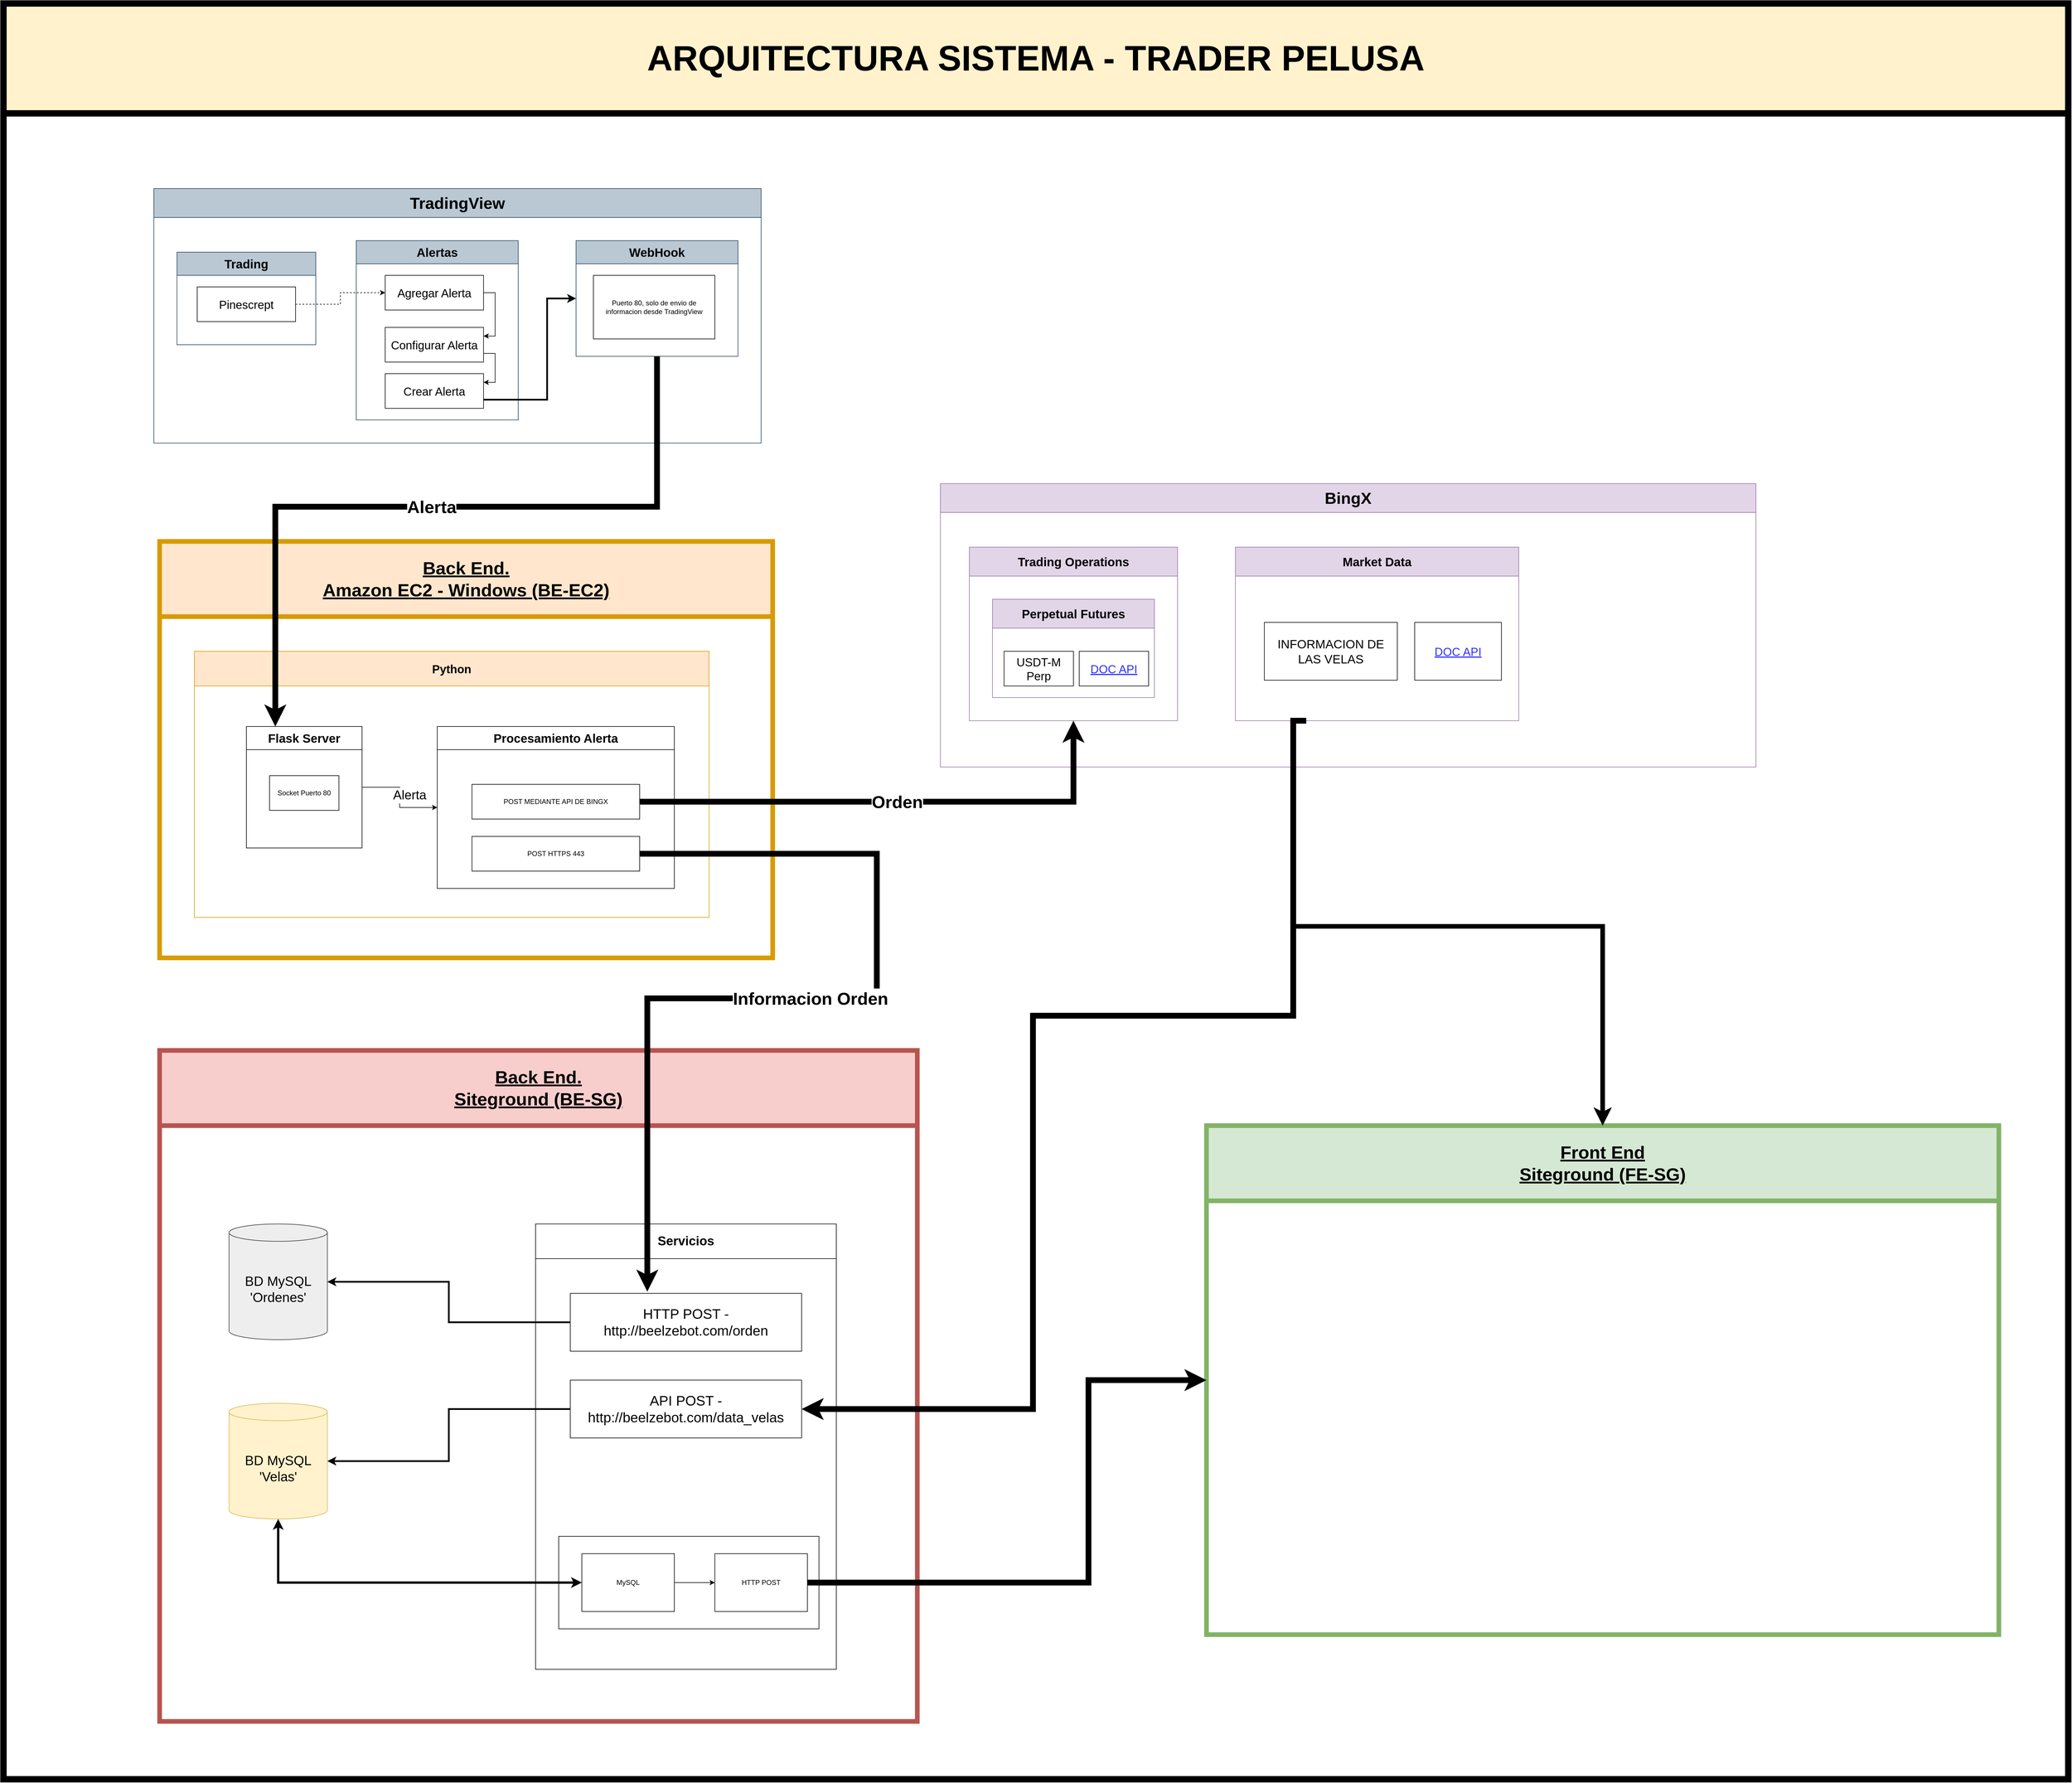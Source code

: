 <mxfile version="24.7.17" pages="3">
  <diagram name="Arquitectura Sistema Pelusa" id="QiZpSmox48JfUKZHiqBs">
    <mxGraphModel dx="4395" dy="5350" grid="1" gridSize="10" guides="1" tooltips="1" connect="1" arrows="1" fold="1" page="1" pageScale="1" pageWidth="850" pageHeight="1100" math="0" shadow="0">
      <root>
        <mxCell id="aIsUO63s0qGLavfYm9hK-0" />
        <mxCell id="aIsUO63s0qGLavfYm9hK-1" parent="aIsUO63s0qGLavfYm9hK-0" />
        <mxCell id="aIsUO63s0qGLavfYm9hK-65" value="&lt;font style=&quot;font-size: 61px;&quot;&gt;ARQUITECTURA SISTEMA - TRADER PELUSA&lt;/font&gt;" style="swimlane;whiteSpace=wrap;html=1;strokeWidth=11;startSize=190;fillColor=#fff2cc;strokeColor=default;" parent="aIsUO63s0qGLavfYm9hK-1" vertex="1">
          <mxGeometry x="-60" y="-2720" width="3570" height="3070" as="geometry" />
        </mxCell>
        <mxCell id="aIsUO63s0qGLavfYm9hK-15" value="&lt;font style=&quot;font-size: 28px;&quot;&gt;TradingView&lt;/font&gt;" style="swimlane;whiteSpace=wrap;html=1;startSize=50;fillColor=#bac8d3;strokeColor=#23445d;" parent="aIsUO63s0qGLavfYm9hK-65" vertex="1">
          <mxGeometry x="260" y="320" width="1050" height="440" as="geometry" />
        </mxCell>
        <mxCell id="aIsUO63s0qGLavfYm9hK-18" value="Trading" style="swimlane;whiteSpace=wrap;html=1;fontSize=21;startSize=40;fillColor=#bac8d3;strokeColor=#23445d;" parent="aIsUO63s0qGLavfYm9hK-15" vertex="1">
          <mxGeometry x="40" y="110" width="240" height="160" as="geometry" />
        </mxCell>
        <mxCell id="aIsUO63s0qGLavfYm9hK-20" value="Pinescrept" style="rounded=0;whiteSpace=wrap;html=1;fontSize=20;" parent="aIsUO63s0qGLavfYm9hK-18" vertex="1">
          <mxGeometry x="34.97" y="60" width="170.06" height="60" as="geometry" />
        </mxCell>
        <mxCell id="aIsUO63s0qGLavfYm9hK-16" value="WebHook" style="swimlane;whiteSpace=wrap;html=1;fontSize=21;startSize=40;fillColor=#bac8d3;strokeColor=#23445d;" parent="aIsUO63s0qGLavfYm9hK-15" vertex="1">
          <mxGeometry x="730" y="90" width="280" height="200" as="geometry" />
        </mxCell>
        <mxCell id="aIsUO63s0qGLavfYm9hK-17" value="Puerto 80, solo de envio de informacion desde TradingView" style="rounded=0;whiteSpace=wrap;html=1;" parent="aIsUO63s0qGLavfYm9hK-16" vertex="1">
          <mxGeometry x="30" y="60" width="210" height="110" as="geometry" />
        </mxCell>
        <mxCell id="YTfYLhVvecyiPPeJRuu2-0" value="Alertas" style="swimlane;whiteSpace=wrap;html=1;fontSize=21;startSize=40;fillColor=#bac8d3;strokeColor=#23445d;" parent="aIsUO63s0qGLavfYm9hK-15" vertex="1">
          <mxGeometry x="350" y="90" width="280" height="310" as="geometry" />
        </mxCell>
        <mxCell id="YTfYLhVvecyiPPeJRuu2-8" style="edgeStyle=orthogonalEdgeStyle;rounded=0;orthogonalLoop=1;jettySize=auto;html=1;exitX=1;exitY=0.75;exitDx=0;exitDy=0;entryX=1;entryY=0.25;entryDx=0;entryDy=0;" parent="YTfYLhVvecyiPPeJRuu2-0" source="YTfYLhVvecyiPPeJRuu2-3" target="YTfYLhVvecyiPPeJRuu2-5" edge="1">
          <mxGeometry relative="1" as="geometry" />
        </mxCell>
        <mxCell id="YTfYLhVvecyiPPeJRuu2-3" value="Configurar Alerta" style="rounded=0;whiteSpace=wrap;html=1;fontSize=20;" parent="YTfYLhVvecyiPPeJRuu2-0" vertex="1">
          <mxGeometry x="50" y="150" width="170.06" height="60" as="geometry" />
        </mxCell>
        <mxCell id="YTfYLhVvecyiPPeJRuu2-7" style="edgeStyle=orthogonalEdgeStyle;rounded=0;orthogonalLoop=1;jettySize=auto;html=1;exitX=1;exitY=0.5;exitDx=0;exitDy=0;entryX=1;entryY=0.25;entryDx=0;entryDy=0;" parent="YTfYLhVvecyiPPeJRuu2-0" source="YTfYLhVvecyiPPeJRuu2-4" target="YTfYLhVvecyiPPeJRuu2-3" edge="1">
          <mxGeometry relative="1" as="geometry" />
        </mxCell>
        <mxCell id="YTfYLhVvecyiPPeJRuu2-4" value="Agregar Alerta" style="rounded=0;whiteSpace=wrap;html=1;fontSize=20;" parent="YTfYLhVvecyiPPeJRuu2-0" vertex="1">
          <mxGeometry x="50" y="60" width="170.06" height="60" as="geometry" />
        </mxCell>
        <mxCell id="YTfYLhVvecyiPPeJRuu2-5" value="Crear Alerta" style="rounded=0;whiteSpace=wrap;html=1;fontSize=20;" parent="YTfYLhVvecyiPPeJRuu2-0" vertex="1">
          <mxGeometry x="50" y="230" width="170.06" height="60" as="geometry" />
        </mxCell>
        <mxCell id="YTfYLhVvecyiPPeJRuu2-6" style="edgeStyle=orthogonalEdgeStyle;rounded=0;orthogonalLoop=1;jettySize=auto;html=1;exitX=1;exitY=0.5;exitDx=0;exitDy=0;entryX=0;entryY=0.5;entryDx=0;entryDy=0;dashed=1;" parent="aIsUO63s0qGLavfYm9hK-15" source="aIsUO63s0qGLavfYm9hK-20" target="YTfYLhVvecyiPPeJRuu2-4" edge="1">
          <mxGeometry relative="1" as="geometry" />
        </mxCell>
        <mxCell id="YTfYLhVvecyiPPeJRuu2-9" style="edgeStyle=orthogonalEdgeStyle;rounded=0;orthogonalLoop=1;jettySize=auto;html=1;exitX=1;exitY=0.75;exitDx=0;exitDy=0;entryX=0;entryY=0.5;entryDx=0;entryDy=0;strokeWidth=3;" parent="aIsUO63s0qGLavfYm9hK-15" source="YTfYLhVvecyiPPeJRuu2-5" target="aIsUO63s0qGLavfYm9hK-16" edge="1">
          <mxGeometry relative="1" as="geometry">
            <Array as="points">
              <mxPoint x="680" y="365" />
              <mxPoint x="680" y="190" />
            </Array>
          </mxGeometry>
        </mxCell>
        <mxCell id="aIsUO63s0qGLavfYm9hK-4" value="&lt;font style=&quot;font-size: 28px;&quot;&gt;BingX&lt;/font&gt;" style="swimlane;whiteSpace=wrap;html=1;startSize=50;fillColor=#e1d5e7;strokeColor=#9673a6;" parent="aIsUO63s0qGLavfYm9hK-65" vertex="1">
          <mxGeometry x="1620" y="830" width="1410" height="490" as="geometry" />
        </mxCell>
        <mxCell id="aIsUO63s0qGLavfYm9hK-5" value="&lt;font style=&quot;font-size: 21px;&quot;&gt;Market Data&lt;/font&gt;" style="swimlane;whiteSpace=wrap;html=1;fontSize=20;fillColor=#e1d5e7;strokeColor=#9673a6;startSize=50;" parent="aIsUO63s0qGLavfYm9hK-4" vertex="1">
          <mxGeometry x="510" y="110" width="490" height="300" as="geometry" />
        </mxCell>
        <mxCell id="juW5SHX6EJvpepixXXVf-4" value="INFORMACION DE LAS VELAS" style="rounded=0;whiteSpace=wrap;html=1;fontSize=21;" parent="aIsUO63s0qGLavfYm9hK-5" vertex="1">
          <mxGeometry x="50" y="130" width="230" height="100" as="geometry" />
        </mxCell>
        <UserObject label="DOC API" link="https://bingx-api.github.io/docs/#/en-us/swapV2/trade-api.html#Trade%20order%20test" id="juW5SHX6EJvpepixXXVf-9">
          <mxCell style="rounded=0;whiteSpace=wrap;html=1;fontColor=#3333FF;fontStyle=4;fontSize=20;" parent="aIsUO63s0qGLavfYm9hK-5" vertex="1">
            <mxGeometry x="310" y="130" width="150" height="100" as="geometry" />
          </mxCell>
        </UserObject>
        <mxCell id="aIsUO63s0qGLavfYm9hK-8" value="&lt;font style=&quot;font-size: 21px;&quot;&gt;Trading Operations&lt;/font&gt;" style="swimlane;whiteSpace=wrap;html=1;fontSize=20;fillColor=#e1d5e7;strokeColor=#9673a6;startSize=50;" parent="aIsUO63s0qGLavfYm9hK-4" vertex="1">
          <mxGeometry x="50" y="110" width="360" height="300" as="geometry" />
        </mxCell>
        <mxCell id="aIsUO63s0qGLavfYm9hK-9" value="Perpetual Futures" style="swimlane;whiteSpace=wrap;html=1;fontSize=21;startSize=50;fillColor=#e1d5e7;strokeColor=#9673a6;" parent="aIsUO63s0qGLavfYm9hK-8" vertex="1">
          <mxGeometry x="40" y="90" width="280" height="170" as="geometry" />
        </mxCell>
        <mxCell id="aIsUO63s0qGLavfYm9hK-10" value="USDT-M Perp" style="rounded=0;whiteSpace=wrap;html=1;fontSize=20;" parent="aIsUO63s0qGLavfYm9hK-9" vertex="1">
          <mxGeometry x="20" y="90" width="120" height="60" as="geometry" />
        </mxCell>
        <UserObject label="DOC API" link="https://bingx-api.github.io/docs/#/en-us/swapV2/trade-api.html#Trade%20order%20test" id="aIsUO63s0qGLavfYm9hK-11">
          <mxCell style="rounded=0;whiteSpace=wrap;html=1;fontColor=#3333FF;fontStyle=4;fontSize=20;" parent="aIsUO63s0qGLavfYm9hK-9" vertex="1">
            <mxGeometry x="150" y="90" width="120" height="60" as="geometry" />
          </mxCell>
        </UserObject>
        <mxCell id="YTfYLhVvecyiPPeJRuu2-12" value="&lt;br&gt;&lt;div style=&quot;forced-color-adjust: none; color: rgb(0, 0, 0); font-family: Helvetica; font-style: normal; font-variant-ligatures: normal; font-variant-caps: normal; font-weight: 700; letter-spacing: normal; orphans: 2; text-align: center; text-indent: 0px; text-transform: none; widows: 2; word-spacing: 0px; -webkit-text-stroke-width: 0px; white-space: normal; text-decoration-thickness: initial; text-decoration-style: initial; text-decoration-color: initial; font-size: 31px;&quot;&gt;&lt;font style=&quot;forced-color-adjust: none; font-size: 31px;&quot;&gt;&lt;u style=&quot;forced-color-adjust: none;&quot;&gt;Back End.&lt;/u&gt;&lt;/font&gt;&lt;/div&gt;&lt;span style=&quot;font-size: 31px;&quot;&gt;&lt;u&gt;Amazon EC2 - Windows (BE-EC2)&lt;/u&gt;&lt;/span&gt;&lt;br&gt;&lt;div&gt;&lt;br&gt;&lt;/div&gt;" style="swimlane;whiteSpace=wrap;html=1;startSize=130;fillColor=#ffe6cc;strokeColor=#d79b00;strokeWidth=8;" parent="aIsUO63s0qGLavfYm9hK-65" vertex="1">
          <mxGeometry x="270" y="930" width="1060" height="720" as="geometry" />
        </mxCell>
        <mxCell id="YTfYLhVvecyiPPeJRuu2-13" value="Python" style="swimlane;whiteSpace=wrap;html=1;startSize=60;fontSize=20;fillColor=#ffe6cc;strokeColor=#d79b00;" parent="YTfYLhVvecyiPPeJRuu2-12" vertex="1">
          <mxGeometry x="60" y="190" width="890" height="460" as="geometry" />
        </mxCell>
        <mxCell id="YTfYLhVvecyiPPeJRuu2-20" style="edgeStyle=orthogonalEdgeStyle;rounded=0;orthogonalLoop=1;jettySize=auto;html=1;exitX=1;exitY=0.5;exitDx=0;exitDy=0;entryX=0;entryY=0.5;entryDx=0;entryDy=0;fontSize=26;" parent="YTfYLhVvecyiPPeJRuu2-13" source="YTfYLhVvecyiPPeJRuu2-17" target="YTfYLhVvecyiPPeJRuu2-18" edge="1">
          <mxGeometry relative="1" as="geometry" />
        </mxCell>
        <mxCell id="YTfYLhVvecyiPPeJRuu2-22" value="&lt;font style=&quot;font-size: 22px;&quot;&gt;Alerta&lt;/font&gt;" style="edgeLabel;html=1;align=center;verticalAlign=middle;resizable=0;points=[];" parent="YTfYLhVvecyiPPeJRuu2-20" vertex="1" connectable="0">
          <mxGeometry x="-0.105" y="5" relative="1" as="geometry">
            <mxPoint x="12" y="5" as="offset" />
          </mxGeometry>
        </mxCell>
        <mxCell id="YTfYLhVvecyiPPeJRuu2-17" value="&lt;font style=&quot;font-size: 21px;&quot;&gt;Flask Server&lt;/font&gt;" style="swimlane;whiteSpace=wrap;html=1;startSize=40;" parent="YTfYLhVvecyiPPeJRuu2-13" vertex="1">
          <mxGeometry x="90" y="130" width="200" height="210" as="geometry" />
        </mxCell>
        <mxCell id="YTfYLhVvecyiPPeJRuu2-21" value="Socket Puerto 80" style="rounded=0;whiteSpace=wrap;html=1;" parent="YTfYLhVvecyiPPeJRuu2-17" vertex="1">
          <mxGeometry x="40" y="85" width="120" height="60" as="geometry" />
        </mxCell>
        <mxCell id="YTfYLhVvecyiPPeJRuu2-18" value="&lt;font style=&quot;font-size: 21px;&quot;&gt;Procesamiento Alerta&lt;/font&gt;" style="swimlane;whiteSpace=wrap;html=1;startSize=40;" parent="YTfYLhVvecyiPPeJRuu2-13" vertex="1">
          <mxGeometry x="420" y="130" width="410" height="280" as="geometry" />
        </mxCell>
        <mxCell id="juW5SHX6EJvpepixXXVf-24" value="POST HTTPS 443" style="rounded=0;whiteSpace=wrap;html=1;" parent="YTfYLhVvecyiPPeJRuu2-18" vertex="1">
          <mxGeometry x="60" y="190" width="290" height="60" as="geometry" />
        </mxCell>
        <mxCell id="juW5SHX6EJvpepixXXVf-25" value="POST MEDIANTE API DE BINGX" style="rounded=0;whiteSpace=wrap;html=1;" parent="YTfYLhVvecyiPPeJRuu2-18" vertex="1">
          <mxGeometry x="60" y="100" width="290" height="60" as="geometry" />
        </mxCell>
        <mxCell id="YTfYLhVvecyiPPeJRuu2-19" value="Alerta" style="edgeStyle=orthogonalEdgeStyle;rounded=0;orthogonalLoop=1;jettySize=auto;html=1;exitX=0.5;exitY=1;exitDx=0;exitDy=0;entryX=0.25;entryY=0;entryDx=0;entryDy=0;strokeWidth=10;fontSize=30;fontStyle=1" parent="aIsUO63s0qGLavfYm9hK-65" source="aIsUO63s0qGLavfYm9hK-16" target="YTfYLhVvecyiPPeJRuu2-17" edge="1">
          <mxGeometry x="0.001" relative="1" as="geometry">
            <Array as="points">
              <mxPoint x="1130" y="870" />
              <mxPoint x="470" y="870" />
            </Array>
            <mxPoint as="offset" />
          </mxGeometry>
        </mxCell>
        <mxCell id="YTfYLhVvecyiPPeJRuu2-23" value="&lt;font style=&quot;font-size: 31px;&quot;&gt;&lt;br style=&quot;&quot;&gt;&lt;/font&gt;&lt;div style=&quot;forced-color-adjust: none; color: rgb(0, 0, 0); font-family: Helvetica; font-style: normal; font-variant-ligatures: normal; font-variant-caps: normal; font-weight: 700; letter-spacing: normal; orphans: 2; text-align: center; text-indent: 0px; text-transform: none; widows: 2; word-spacing: 0px; -webkit-text-stroke-width: 0px; white-space: normal; text-decoration-thickness: initial; text-decoration-style: initial; text-decoration-color: initial; font-size: 31px;&quot;&gt;&lt;font style=&quot;forced-color-adjust: none; font-size: 31px;&quot;&gt;&lt;u style=&quot;forced-color-adjust: none;&quot;&gt;Back End.&lt;/u&gt;&lt;/font&gt;&lt;/div&gt;&lt;font style=&quot;font-size: 31px;&quot;&gt;&lt;u style=&quot;&quot;&gt;Siteground (BE-SG)&lt;/u&gt;&lt;br style=&quot;&quot;&gt;&lt;/font&gt;&lt;div style=&quot;font-size: 31px;&quot;&gt;&lt;br style=&quot;&quot;&gt;&lt;/div&gt;" style="swimlane;whiteSpace=wrap;html=1;startSize=130;fillColor=#f8cecc;strokeColor=#b85450;strokeWidth=8;fontSize=13;" parent="aIsUO63s0qGLavfYm9hK-65" vertex="1">
          <mxGeometry x="270" y="1810" width="1310" height="1160" as="geometry" />
        </mxCell>
        <mxCell id="aIsUO63s0qGLavfYm9hK-48" value="BD MySQL&lt;div&gt;&#39;Velas&#39;&lt;/div&gt;" style="shape=cylinder3;whiteSpace=wrap;html=1;boundedLbl=1;backgroundOutline=1;size=15;fillColor=#fff2cc;strokeColor=#d6b656;fontSize=23;" parent="YTfYLhVvecyiPPeJRuu2-23" vertex="1">
          <mxGeometry x="120" y="610" width="170" height="200" as="geometry" />
        </mxCell>
        <mxCell id="juW5SHX6EJvpepixXXVf-13" value="Servicios" style="swimlane;whiteSpace=wrap;html=1;startSize=60;fontSize=22;" parent="YTfYLhVvecyiPPeJRuu2-23" vertex="1">
          <mxGeometry x="650" y="300" width="520" height="770" as="geometry" />
        </mxCell>
        <mxCell id="juW5SHX6EJvpepixXXVf-14" value="HTTP POST - http://beelzebot.com/orden" style="rounded=0;whiteSpace=wrap;html=1;fontSize=24;" parent="juW5SHX6EJvpepixXXVf-13" vertex="1">
          <mxGeometry x="60" y="120" width="400" height="100" as="geometry" />
        </mxCell>
        <mxCell id="juW5SHX6EJvpepixXXVf-16" value="API POST - http://beelzebot.com/data_velas" style="rounded=0;whiteSpace=wrap;html=1;fontSize=24;" parent="juW5SHX6EJvpepixXXVf-13" vertex="1">
          <mxGeometry x="60" y="270" width="400" height="100" as="geometry" />
        </mxCell>
        <mxCell id="juW5SHX6EJvpepixXXVf-18" value="" style="rounded=0;whiteSpace=wrap;html=1;fontSize=24;" parent="juW5SHX6EJvpepixXXVf-13" vertex="1">
          <mxGeometry x="40" y="540" width="450" height="160" as="geometry" />
        </mxCell>
        <mxCell id="juW5SHX6EJvpepixXXVf-23" style="edgeStyle=orthogonalEdgeStyle;rounded=0;orthogonalLoop=1;jettySize=auto;html=1;exitX=1;exitY=0.5;exitDx=0;exitDy=0;entryX=0;entryY=0.5;entryDx=0;entryDy=0;" parent="juW5SHX6EJvpepixXXVf-13" source="juW5SHX6EJvpepixXXVf-21" target="juW5SHX6EJvpepixXXVf-22" edge="1">
          <mxGeometry relative="1" as="geometry" />
        </mxCell>
        <mxCell id="juW5SHX6EJvpepixXXVf-21" value="MySQL" style="rounded=0;whiteSpace=wrap;html=1;" parent="juW5SHX6EJvpepixXXVf-13" vertex="1">
          <mxGeometry x="80" y="570" width="160" height="100" as="geometry" />
        </mxCell>
        <mxCell id="juW5SHX6EJvpepixXXVf-22" value="HTTP POST" style="rounded=0;whiteSpace=wrap;html=1;" parent="juW5SHX6EJvpepixXXVf-13" vertex="1">
          <mxGeometry x="310" y="570" width="160" height="100" as="geometry" />
        </mxCell>
        <mxCell id="juW5SHX6EJvpepixXXVf-15" style="edgeStyle=orthogonalEdgeStyle;rounded=0;orthogonalLoop=1;jettySize=auto;html=1;exitX=0;exitY=0.5;exitDx=0;exitDy=0;strokeWidth=3;entryX=1;entryY=0.5;entryDx=0;entryDy=0;entryPerimeter=0;" parent="YTfYLhVvecyiPPeJRuu2-23" source="juW5SHX6EJvpepixXXVf-14" target="juW5SHX6EJvpepixXXVf-26" edge="1">
          <mxGeometry relative="1" as="geometry" />
        </mxCell>
        <mxCell id="juW5SHX6EJvpepixXXVf-17" style="edgeStyle=orthogonalEdgeStyle;rounded=0;orthogonalLoop=1;jettySize=auto;html=1;exitX=0;exitY=0.5;exitDx=0;exitDy=0;strokeWidth=3;fontSize=15;" parent="YTfYLhVvecyiPPeJRuu2-23" source="juW5SHX6EJvpepixXXVf-16" target="aIsUO63s0qGLavfYm9hK-48" edge="1">
          <mxGeometry relative="1" as="geometry" />
        </mxCell>
        <mxCell id="juW5SHX6EJvpepixXXVf-20" style="edgeStyle=orthogonalEdgeStyle;rounded=0;orthogonalLoop=1;jettySize=auto;html=1;exitX=0;exitY=0.5;exitDx=0;exitDy=0;entryX=0.5;entryY=1;entryDx=0;entryDy=0;entryPerimeter=0;startArrow=classic;startFill=1;strokeWidth=4;" parent="YTfYLhVvecyiPPeJRuu2-23" source="juW5SHX6EJvpepixXXVf-21" target="aIsUO63s0qGLavfYm9hK-48" edge="1">
          <mxGeometry relative="1" as="geometry" />
        </mxCell>
        <mxCell id="juW5SHX6EJvpepixXXVf-26" value="BD MySQL&lt;div&gt;&#39;Ordenes&#39;&lt;/div&gt;" style="shape=cylinder3;whiteSpace=wrap;html=1;boundedLbl=1;backgroundOutline=1;size=15;fillColor=#eeeeee;strokeColor=#36393d;fontSize=23;" parent="YTfYLhVvecyiPPeJRuu2-23" vertex="1">
          <mxGeometry x="120" y="300" width="170" height="200" as="geometry" />
        </mxCell>
        <mxCell id="YTfYLhVvecyiPPeJRuu2-31" value="Informacion Orden" style="edgeStyle=orthogonalEdgeStyle;rounded=0;orthogonalLoop=1;jettySize=auto;html=1;fontSize=30;strokeWidth=10;fontStyle=1;entryX=0.333;entryY=-0.03;entryDx=0;entryDy=0;entryPerimeter=0;exitX=1;exitY=0.5;exitDx=0;exitDy=0;" parent="aIsUO63s0qGLavfYm9hK-65" source="juW5SHX6EJvpepixXXVf-24" target="juW5SHX6EJvpepixXXVf-14" edge="1">
          <mxGeometry x="-0.008" relative="1" as="geometry">
            <mxPoint x="1160" y="1500" as="sourcePoint" />
            <mxPoint x="1170" y="2150.0" as="targetPoint" />
            <Array as="points">
              <mxPoint x="1510" y="1470" />
              <mxPoint x="1510" y="1720" />
              <mxPoint x="1113" y="1720" />
            </Array>
            <mxPoint as="offset" />
          </mxGeometry>
        </mxCell>
        <mxCell id="YTfYLhVvecyiPPeJRuu2-32" value="Orden" style="edgeStyle=orthogonalEdgeStyle;rounded=0;orthogonalLoop=1;jettySize=auto;html=1;exitX=1;exitY=0.5;exitDx=0;exitDy=0;entryX=0.5;entryY=1;entryDx=0;entryDy=0;strokeWidth=10;fontSize=30;fontStyle=1" parent="aIsUO63s0qGLavfYm9hK-65" source="juW5SHX6EJvpepixXXVf-25" target="aIsUO63s0qGLavfYm9hK-8" edge="1">
          <mxGeometry relative="1" as="geometry" />
        </mxCell>
        <mxCell id="YTfYLhVvecyiPPeJRuu2-33" value="&lt;br&gt;&lt;div style=&quot;forced-color-adjust: none; color: rgb(0, 0, 0); font-family: Helvetica; font-style: normal; font-variant-ligatures: normal; font-variant-caps: normal; font-weight: 700; letter-spacing: normal; orphans: 2; text-align: center; text-indent: 0px; text-transform: none; widows: 2; word-spacing: 0px; -webkit-text-stroke-width: 0px; white-space: normal; text-decoration-thickness: initial; text-decoration-style: initial; text-decoration-color: initial; font-size: 31px;&quot;&gt;&lt;font style=&quot;forced-color-adjust: none; font-size: 31px;&quot;&gt;&lt;u style=&quot;forced-color-adjust: none;&quot;&gt;Front End&lt;/u&gt;&lt;/font&gt;&lt;/div&gt;&lt;span style=&quot;font-size: 31px;&quot;&gt;&lt;u&gt;Siteground (FE-SG)&lt;/u&gt;&lt;/span&gt;&lt;br&gt;&lt;div&gt;&lt;br&gt;&lt;/div&gt;" style="swimlane;whiteSpace=wrap;html=1;startSize=130;fillColor=#d5e8d4;strokeColor=#82b366;strokeWidth=8;" parent="aIsUO63s0qGLavfYm9hK-65" vertex="1">
          <mxGeometry x="2080" y="1940" width="1370" height="880" as="geometry" />
        </mxCell>
        <mxCell id="juW5SHX6EJvpepixXXVf-2" style="edgeStyle=orthogonalEdgeStyle;rounded=0;orthogonalLoop=1;jettySize=auto;html=1;exitX=0.25;exitY=1;exitDx=0;exitDy=0;entryX=1;entryY=0.5;entryDx=0;entryDy=0;strokeWidth=10;" parent="aIsUO63s0qGLavfYm9hK-65" source="aIsUO63s0qGLavfYm9hK-5" target="juW5SHX6EJvpepixXXVf-16" edge="1">
          <mxGeometry relative="1" as="geometry">
            <mxPoint x="1280" y="2240.02" as="targetPoint" />
            <Array as="points">
              <mxPoint x="2230" y="1240" />
              <mxPoint x="2230" y="1750" />
              <mxPoint x="1780" y="1750" />
              <mxPoint x="1780" y="2430" />
            </Array>
          </mxGeometry>
        </mxCell>
        <mxCell id="juW5SHX6EJvpepixXXVf-10" style="edgeStyle=orthogonalEdgeStyle;rounded=0;orthogonalLoop=1;jettySize=auto;html=1;entryX=0.5;entryY=0;entryDx=0;entryDy=0;fontSize=20;strokeWidth=8;" parent="aIsUO63s0qGLavfYm9hK-65" target="YTfYLhVvecyiPPeJRuu2-33" edge="1">
          <mxGeometry relative="1" as="geometry">
            <mxPoint x="2230" y="1250" as="sourcePoint" />
          </mxGeometry>
        </mxCell>
        <mxCell id="juW5SHX6EJvpepixXXVf-11" style="edgeStyle=orthogonalEdgeStyle;rounded=0;orthogonalLoop=1;jettySize=auto;html=1;entryX=0;entryY=0.5;entryDx=0;entryDy=0;strokeWidth=10;exitX=1;exitY=0.5;exitDx=0;exitDy=0;" parent="aIsUO63s0qGLavfYm9hK-65" source="juW5SHX6EJvpepixXXVf-22" target="YTfYLhVvecyiPPeJRuu2-33" edge="1">
          <mxGeometry relative="1" as="geometry">
            <mxPoint x="1670" y="2530" as="sourcePoint" />
            <Array as="points">
              <mxPoint x="1876" y="2730" />
              <mxPoint x="1876" y="2380" />
            </Array>
          </mxGeometry>
        </mxCell>
      </root>
    </mxGraphModel>
  </diagram>
  <diagram name="Arquitectura Desarrollo+Produccion" id="lH2Tz07uko_5ZBatUZiz">
    <mxGraphModel dx="6647" dy="5689" grid="1" gridSize="10" guides="1" tooltips="1" connect="1" arrows="1" fold="1" page="1" pageScale="1" pageWidth="850" pageHeight="1100" math="0" shadow="0">
      <root>
        <mxCell id="bkbN4g5Q3BRWfxt6GOeO-0" />
        <mxCell id="bkbN4g5Q3BRWfxt6GOeO-1" parent="bkbN4g5Q3BRWfxt6GOeO-0" />
        <mxCell id="bkbN4g5Q3BRWfxt6GOeO-2" value="&lt;font style=&quot;font-size: 61px;&quot;&gt;ARQUITECTURA SISTEMA - TRADER PELUSA&lt;/font&gt;" style="swimlane;whiteSpace=wrap;html=1;strokeWidth=11;startSize=190;fillColor=#fff2cc;strokeColor=default;" parent="bkbN4g5Q3BRWfxt6GOeO-1" vertex="1">
          <mxGeometry x="-2350" y="-2750" width="5740" height="4390" as="geometry" />
        </mxCell>
        <mxCell id="bkbN4g5Q3BRWfxt6GOeO-3" value="&lt;font style=&quot;font-size: 28px;&quot;&gt;TradingView&lt;/font&gt;" style="swimlane;whiteSpace=wrap;html=1;startSize=50;fillColor=#bac8d3;strokeColor=#23445d;" parent="bkbN4g5Q3BRWfxt6GOeO-2" vertex="1">
          <mxGeometry x="260" y="320" width="1050" height="440" as="geometry" />
        </mxCell>
        <mxCell id="bkbN4g5Q3BRWfxt6GOeO-4" value="Trading" style="swimlane;whiteSpace=wrap;html=1;fontSize=21;startSize=40;fillColor=#bac8d3;strokeColor=#23445d;" parent="bkbN4g5Q3BRWfxt6GOeO-3" vertex="1">
          <mxGeometry x="40" y="110" width="240" height="160" as="geometry" />
        </mxCell>
        <mxCell id="bkbN4g5Q3BRWfxt6GOeO-5" value="Pinescrept" style="rounded=0;whiteSpace=wrap;html=1;fontSize=20;" parent="bkbN4g5Q3BRWfxt6GOeO-4" vertex="1">
          <mxGeometry x="34.97" y="60" width="170.06" height="60" as="geometry" />
        </mxCell>
        <mxCell id="bkbN4g5Q3BRWfxt6GOeO-6" value="WebHook" style="swimlane;whiteSpace=wrap;html=1;fontSize=21;startSize=40;fillColor=#bac8d3;strokeColor=#23445d;" parent="bkbN4g5Q3BRWfxt6GOeO-3" vertex="1">
          <mxGeometry x="730" y="90" width="280" height="200" as="geometry" />
        </mxCell>
        <mxCell id="bkbN4g5Q3BRWfxt6GOeO-7" value="Puerto 80, solo de envio de informacion desde TradingView" style="rounded=0;whiteSpace=wrap;html=1;" parent="bkbN4g5Q3BRWfxt6GOeO-6" vertex="1">
          <mxGeometry x="30" y="60" width="210" height="110" as="geometry" />
        </mxCell>
        <mxCell id="bkbN4g5Q3BRWfxt6GOeO-8" value="Alertas" style="swimlane;whiteSpace=wrap;html=1;fontSize=21;startSize=40;fillColor=#bac8d3;strokeColor=#23445d;" parent="bkbN4g5Q3BRWfxt6GOeO-3" vertex="1">
          <mxGeometry x="350" y="90" width="280" height="310" as="geometry" />
        </mxCell>
        <mxCell id="bkbN4g5Q3BRWfxt6GOeO-9" style="edgeStyle=orthogonalEdgeStyle;rounded=0;orthogonalLoop=1;jettySize=auto;html=1;exitX=1;exitY=0.75;exitDx=0;exitDy=0;entryX=1;entryY=0.25;entryDx=0;entryDy=0;" parent="bkbN4g5Q3BRWfxt6GOeO-8" source="bkbN4g5Q3BRWfxt6GOeO-10" target="bkbN4g5Q3BRWfxt6GOeO-13" edge="1">
          <mxGeometry relative="1" as="geometry" />
        </mxCell>
        <mxCell id="bkbN4g5Q3BRWfxt6GOeO-10" value="Configurar Alerta" style="rounded=0;whiteSpace=wrap;html=1;fontSize=20;" parent="bkbN4g5Q3BRWfxt6GOeO-8" vertex="1">
          <mxGeometry x="50" y="150" width="170.06" height="60" as="geometry" />
        </mxCell>
        <mxCell id="bkbN4g5Q3BRWfxt6GOeO-11" style="edgeStyle=orthogonalEdgeStyle;rounded=0;orthogonalLoop=1;jettySize=auto;html=1;exitX=1;exitY=0.5;exitDx=0;exitDy=0;entryX=1;entryY=0.25;entryDx=0;entryDy=0;" parent="bkbN4g5Q3BRWfxt6GOeO-8" source="bkbN4g5Q3BRWfxt6GOeO-12" target="bkbN4g5Q3BRWfxt6GOeO-10" edge="1">
          <mxGeometry relative="1" as="geometry" />
        </mxCell>
        <mxCell id="bkbN4g5Q3BRWfxt6GOeO-12" value="Agregar Alerta" style="rounded=0;whiteSpace=wrap;html=1;fontSize=20;" parent="bkbN4g5Q3BRWfxt6GOeO-8" vertex="1">
          <mxGeometry x="50" y="60" width="170.06" height="60" as="geometry" />
        </mxCell>
        <mxCell id="bkbN4g5Q3BRWfxt6GOeO-13" value="Crear Alerta" style="rounded=0;whiteSpace=wrap;html=1;fontSize=20;" parent="bkbN4g5Q3BRWfxt6GOeO-8" vertex="1">
          <mxGeometry x="50" y="230" width="170.06" height="60" as="geometry" />
        </mxCell>
        <mxCell id="bkbN4g5Q3BRWfxt6GOeO-14" style="edgeStyle=orthogonalEdgeStyle;rounded=0;orthogonalLoop=1;jettySize=auto;html=1;exitX=1;exitY=0.5;exitDx=0;exitDy=0;entryX=0;entryY=0.5;entryDx=0;entryDy=0;dashed=1;" parent="bkbN4g5Q3BRWfxt6GOeO-3" source="bkbN4g5Q3BRWfxt6GOeO-5" target="bkbN4g5Q3BRWfxt6GOeO-12" edge="1">
          <mxGeometry relative="1" as="geometry" />
        </mxCell>
        <mxCell id="bkbN4g5Q3BRWfxt6GOeO-15" style="edgeStyle=orthogonalEdgeStyle;rounded=0;orthogonalLoop=1;jettySize=auto;html=1;exitX=1;exitY=0.75;exitDx=0;exitDy=0;entryX=0;entryY=0.5;entryDx=0;entryDy=0;strokeWidth=3;" parent="bkbN4g5Q3BRWfxt6GOeO-3" source="bkbN4g5Q3BRWfxt6GOeO-13" target="bkbN4g5Q3BRWfxt6GOeO-6" edge="1">
          <mxGeometry relative="1" as="geometry">
            <Array as="points">
              <mxPoint x="680" y="365" />
              <mxPoint x="680" y="190" />
            </Array>
          </mxGeometry>
        </mxCell>
        <mxCell id="bkbN4g5Q3BRWfxt6GOeO-16" value="&lt;font style=&quot;font-size: 28px;&quot;&gt;BingX&lt;/font&gt;" style="swimlane;whiteSpace=wrap;html=1;startSize=50;fillColor=#e1d5e7;strokeColor=#9673a6;" parent="bkbN4g5Q3BRWfxt6GOeO-2" vertex="1">
          <mxGeometry x="1990" y="350" width="1070" height="490" as="geometry" />
        </mxCell>
        <mxCell id="bkbN4g5Q3BRWfxt6GOeO-20" value="&lt;font style=&quot;font-size: 21px;&quot;&gt;Trading Operations&lt;/font&gt;" style="swimlane;whiteSpace=wrap;html=1;fontSize=20;fillColor=#e1d5e7;strokeColor=#9673a6;startSize=50;" parent="bkbN4g5Q3BRWfxt6GOeO-16" vertex="1">
          <mxGeometry x="50" y="110" width="360" height="300" as="geometry" />
        </mxCell>
        <mxCell id="bkbN4g5Q3BRWfxt6GOeO-21" value="Perpetual Futures" style="swimlane;whiteSpace=wrap;html=1;fontSize=21;startSize=50;fillColor=#e1d5e7;strokeColor=#9673a6;" parent="bkbN4g5Q3BRWfxt6GOeO-20" vertex="1">
          <mxGeometry x="40" y="90" width="280" height="170" as="geometry" />
        </mxCell>
        <mxCell id="bkbN4g5Q3BRWfxt6GOeO-22" value="USDT-M Perp" style="rounded=0;whiteSpace=wrap;html=1;fontSize=20;" parent="bkbN4g5Q3BRWfxt6GOeO-21" vertex="1">
          <mxGeometry x="20" y="90" width="120" height="60" as="geometry" />
        </mxCell>
        <UserObject label="DOC API" link="https://bingx-api.github.io/docs/#/en-us/swapV2/trade-api.html#Trade%20order%20test" id="bkbN4g5Q3BRWfxt6GOeO-23">
          <mxCell style="rounded=0;whiteSpace=wrap;html=1;fontColor=#3333FF;fontStyle=4;fontSize=20;" parent="bkbN4g5Q3BRWfxt6GOeO-21" vertex="1">
            <mxGeometry x="150" y="90" width="120" height="60" as="geometry" />
          </mxCell>
        </UserObject>
        <mxCell id="bkbN4g5Q3BRWfxt6GOeO-24" value="&lt;br&gt;&lt;div style=&quot;forced-color-adjust: none; color: rgb(0, 0, 0); font-family: Helvetica; font-style: normal; font-variant-ligatures: normal; font-variant-caps: normal; font-weight: 700; letter-spacing: normal; orphans: 2; text-align: center; text-indent: 0px; text-transform: none; widows: 2; word-spacing: 0px; -webkit-text-stroke-width: 0px; white-space: normal; text-decoration-thickness: initial; text-decoration-style: initial; text-decoration-color: initial; font-size: 31px;&quot;&gt;&lt;font style=&quot;forced-color-adjust: none; font-size: 31px;&quot;&gt;&lt;u style=&quot;forced-color-adjust: none;&quot;&gt;Back End.&lt;/u&gt;&lt;/font&gt;&lt;/div&gt;&lt;span style=&quot;font-size: 31px;&quot;&gt;&lt;u&gt;Amazon EC2 - Windows (BE-EC2)&lt;/u&gt;&lt;/span&gt;&lt;div&gt;&lt;span style=&quot;font-size: 31px;&quot;&gt;&lt;u&gt;DESARROLLO&lt;br&gt;&lt;/u&gt;&lt;/span&gt;&lt;div&gt;&lt;br&gt;&lt;/div&gt;&lt;/div&gt;" style="swimlane;whiteSpace=wrap;html=1;startSize=130;fillColor=#ffe6cc;strokeColor=#d79b00;strokeWidth=8;" parent="bkbN4g5Q3BRWfxt6GOeO-2" vertex="1">
          <mxGeometry x="270" y="1050" width="1060" height="1910" as="geometry" />
        </mxCell>
        <mxCell id="bkbN4g5Q3BRWfxt6GOeO-25" value="Python" style="swimlane;whiteSpace=wrap;html=1;startSize=60;fontSize=20;fillColor=#ffe6cc;strokeColor=#d79b00;strokeWidth=6;" parent="bkbN4g5Q3BRWfxt6GOeO-24" vertex="1">
          <mxGeometry x="60" y="190" width="890" height="1630" as="geometry" />
        </mxCell>
        <mxCell id="bkbN4g5Q3BRWfxt6GOeO-26" style="edgeStyle=orthogonalEdgeStyle;rounded=0;orthogonalLoop=1;jettySize=auto;html=1;exitX=1;exitY=0.5;exitDx=0;exitDy=0;entryX=0;entryY=0.5;entryDx=0;entryDy=0;fontSize=26;" parent="bkbN4g5Q3BRWfxt6GOeO-25" source="Z1lv3L_EZdjvVXRhWaT1-11" target="bkbN4g5Q3BRWfxt6GOeO-32" edge="1">
          <mxGeometry relative="1" as="geometry" />
        </mxCell>
        <mxCell id="bkbN4g5Q3BRWfxt6GOeO-27" value="&lt;font style=&quot;font-size: 22px;&quot;&gt;Alerta&lt;/font&gt;" style="edgeLabel;html=1;align=center;verticalAlign=middle;resizable=0;points=[];" parent="bkbN4g5Q3BRWfxt6GOeO-26" vertex="1" connectable="0">
          <mxGeometry x="-0.105" y="5" relative="1" as="geometry">
            <mxPoint x="12" y="5" as="offset" />
          </mxGeometry>
        </mxCell>
        <mxCell id="bkbN4g5Q3BRWfxt6GOeO-28" value="&lt;font style=&quot;font-size: 23px;&quot;&gt;Flask Server. Puerto 80&lt;/font&gt;" style="swimlane;whiteSpace=wrap;html=1;startSize=40;fontSize=23;" parent="bkbN4g5Q3BRWfxt6GOeO-25" vertex="1">
          <mxGeometry x="40" y="130" width="260" height="240" as="geometry" />
        </mxCell>
        <mxCell id="Z1lv3L_EZdjvVXRhWaT1-11" value="Endpoint:&lt;div style=&quot;font-size: 20px;&quot;&gt;alarms/webhook&lt;/div&gt;" style="rounded=0;whiteSpace=wrap;html=1;fontSize=20;" parent="bkbN4g5Q3BRWfxt6GOeO-28" vertex="1">
          <mxGeometry x="40" y="80" width="180" height="100" as="geometry" />
        </mxCell>
        <mxCell id="bkbN4g5Q3BRWfxt6GOeO-30" value="&lt;font style=&quot;font-size: 23px;&quot;&gt;Procesamiento Alarma&lt;/font&gt;" style="swimlane;whiteSpace=wrap;html=1;startSize=40;fontSize=23;" parent="bkbN4g5Q3BRWfxt6GOeO-25" vertex="1">
          <mxGeometry x="420" y="130" width="410" height="360" as="geometry" />
        </mxCell>
        <mxCell id="bkbN4g5Q3BRWfxt6GOeO-31" value="Guardar data de Alarma de TradingView" style="rounded=0;whiteSpace=wrap;html=1;fontSize=20;" parent="bkbN4g5Q3BRWfxt6GOeO-30" vertex="1">
          <mxGeometry x="60" y="170" width="290" height="60" as="geometry" />
        </mxCell>
        <mxCell id="Z1lv3L_EZdjvVXRhWaT1-12" style="edgeStyle=orthogonalEdgeStyle;rounded=0;orthogonalLoop=1;jettySize=auto;html=1;exitX=0.5;exitY=1;exitDx=0;exitDy=0;entryX=0.5;entryY=0;entryDx=0;entryDy=0;" parent="bkbN4g5Q3BRWfxt6GOeO-30" source="bkbN4g5Q3BRWfxt6GOeO-32" target="bkbN4g5Q3BRWfxt6GOeO-31" edge="1">
          <mxGeometry relative="1" as="geometry" />
        </mxCell>
        <mxCell id="bkbN4g5Q3BRWfxt6GOeO-32" value="&lt;font style=&quot;font-size: 20px;&quot;&gt;Parsear Alerta de TradingView&lt;/font&gt;" style="rounded=0;whiteSpace=wrap;html=1;" parent="bkbN4g5Q3BRWfxt6GOeO-30" vertex="1">
          <mxGeometry x="60" y="80" width="290" height="60" as="geometry" />
        </mxCell>
        <mxCell id="Z1lv3L_EZdjvVXRhWaT1-28" value="Procesamiento Operacion" style="swimlane;whiteSpace=wrap;html=1;startSize=40;fontSize=23;" parent="bkbN4g5Q3BRWfxt6GOeO-25" vertex="1">
          <mxGeometry x="410" y="560" width="410" height="420" as="geometry" />
        </mxCell>
        <mxCell id="Z1lv3L_EZdjvVXRhWaT1-33" style="edgeStyle=orthogonalEdgeStyle;rounded=0;orthogonalLoop=1;jettySize=auto;html=1;exitX=0.5;exitY=1;exitDx=0;exitDy=0;entryX=0.5;entryY=0;entryDx=0;entryDy=0;" parent="Z1lv3L_EZdjvVXRhWaT1-28" source="Z1lv3L_EZdjvVXRhWaT1-13" target="Z1lv3L_EZdjvVXRhWaT1-32" edge="1">
          <mxGeometry relative="1" as="geometry" />
        </mxCell>
        <mxCell id="Z1lv3L_EZdjvVXRhWaT1-13" value="&lt;font style=&quot;font-size: 20px;&quot;&gt;Realizar Operacion&lt;/font&gt;" style="rounded=0;whiteSpace=wrap;html=1;" parent="Z1lv3L_EZdjvVXRhWaT1-28" vertex="1">
          <mxGeometry x="70" y="190" width="290" height="60" as="geometry" />
        </mxCell>
        <mxCell id="Z1lv3L_EZdjvVXRhWaT1-32" value="Guardar data de Operacion realizada" style="rounded=0;whiteSpace=wrap;html=1;fontSize=20;" parent="Z1lv3L_EZdjvVXRhWaT1-28" vertex="1">
          <mxGeometry x="70" y="278" width="290" height="60" as="geometry" />
        </mxCell>
        <mxCell id="Z1lv3L_EZdjvVXRhWaT1-46" style="edgeStyle=orthogonalEdgeStyle;rounded=0;orthogonalLoop=1;jettySize=auto;html=1;exitX=0.5;exitY=1;exitDx=0;exitDy=0;entryX=0.5;entryY=0;entryDx=0;entryDy=0;" parent="Z1lv3L_EZdjvVXRhWaT1-28" source="Z1lv3L_EZdjvVXRhWaT1-45" target="Z1lv3L_EZdjvVXRhWaT1-13" edge="1">
          <mxGeometry relative="1" as="geometry" />
        </mxCell>
        <mxCell id="Z1lv3L_EZdjvVXRhWaT1-45" value="&lt;font style=&quot;font-size: 20px;&quot;&gt;Gestion de Operaciones&lt;/font&gt;" style="rounded=0;whiteSpace=wrap;html=1;" parent="Z1lv3L_EZdjvVXRhWaT1-28" vertex="1">
          <mxGeometry x="70" y="80" width="290" height="60" as="geometry" />
        </mxCell>
        <mxCell id="Z1lv3L_EZdjvVXRhWaT1-14" style="edgeStyle=orthogonalEdgeStyle;rounded=0;orthogonalLoop=1;jettySize=auto;html=1;exitX=0.5;exitY=1;exitDx=0;exitDy=0;strokeWidth=6;entryX=0.5;entryY=0;entryDx=0;entryDy=0;" parent="bkbN4g5Q3BRWfxt6GOeO-25" source="bkbN4g5Q3BRWfxt6GOeO-31" target="Z1lv3L_EZdjvVXRhWaT1-45" edge="1">
          <mxGeometry relative="1" as="geometry">
            <mxPoint x="510" y="530" as="targetPoint" />
          </mxGeometry>
        </mxCell>
        <mxCell id="Z1lv3L_EZdjvVXRhWaT1-17" value="Servicios" style="swimlane;whiteSpace=wrap;html=1;startSize=60;fontSize=22;" parent="bkbN4g5Q3BRWfxt6GOeO-25" vertex="1">
          <mxGeometry x="185" y="1040" width="520" height="430" as="geometry" />
        </mxCell>
        <mxCell id="Z1lv3L_EZdjvVXRhWaT1-18" value="HTTP POST - http://beelzebot.com/get_ordenes" style="rounded=0;whiteSpace=wrap;html=1;fontSize=24;" parent="Z1lv3L_EZdjvVXRhWaT1-17" vertex="1">
          <mxGeometry x="60" y="120" width="400" height="100" as="geometry" />
        </mxCell>
        <mxCell id="VxlaxJJWWcWtXpWew5wp-0" value="HTTP POST - http://beelzebot.com/get_alarms" style="rounded=0;whiteSpace=wrap;html=1;fontSize=24;" parent="Z1lv3L_EZdjvVXRhWaT1-17" vertex="1">
          <mxGeometry x="60" y="260" width="400" height="100" as="geometry" />
        </mxCell>
        <mxCell id="bkbN4g5Q3BRWfxt6GOeO-33" value="Alerta" style="edgeStyle=orthogonalEdgeStyle;rounded=0;orthogonalLoop=1;jettySize=auto;html=1;exitX=0.5;exitY=1;exitDx=0;exitDy=0;entryX=0.141;entryY=-0.053;entryDx=0;entryDy=0;strokeWidth=10;fontSize=30;fontStyle=1;entryPerimeter=0;" parent="bkbN4g5Q3BRWfxt6GOeO-2" source="bkbN4g5Q3BRWfxt6GOeO-6" target="Z1lv3L_EZdjvVXRhWaT1-11" edge="1">
          <mxGeometry x="0.001" relative="1" as="geometry">
            <Array as="points">
              <mxPoint x="1130" y="870" />
              <mxPoint x="435" y="870" />
            </Array>
            <mxPoint as="offset" />
          </mxGeometry>
        </mxCell>
        <mxCell id="bkbN4g5Q3BRWfxt6GOeO-34" value="&lt;font style=&quot;font-size: 31px;&quot;&gt;&lt;br style=&quot;&quot;&gt;&lt;/font&gt;&lt;div style=&quot;forced-color-adjust: none; color: rgb(0, 0, 0); font-family: Helvetica; font-style: normal; font-variant-ligatures: normal; font-variant-caps: normal; font-weight: 700; letter-spacing: normal; orphans: 2; text-align: center; text-indent: 0px; text-transform: none; widows: 2; word-spacing: 0px; -webkit-text-stroke-width: 0px; white-space: normal; text-decoration-thickness: initial; text-decoration-style: initial; text-decoration-color: initial; font-size: 31px;&quot;&gt;&lt;font style=&quot;forced-color-adjust: none; font-size: 31px;&quot;&gt;&lt;u style=&quot;forced-color-adjust: none;&quot;&gt;Back End.&lt;/u&gt;&lt;/font&gt;&lt;/div&gt;&lt;div style=&quot;forced-color-adjust: none; color: rgb(0, 0, 0); font-family: Helvetica; font-style: normal; font-variant-ligatures: normal; font-variant-caps: normal; font-weight: 700; letter-spacing: normal; orphans: 2; text-align: center; text-indent: 0px; text-transform: none; widows: 2; word-spacing: 0px; -webkit-text-stroke-width: 0px; white-space: normal; text-decoration-thickness: initial; text-decoration-style: initial; text-decoration-color: initial; font-size: 31px;&quot;&gt;&lt;font style=&quot;forced-color-adjust: none; font-size: 31px;&quot;&gt;&lt;u style=&quot;forced-color-adjust: none;&quot;&gt;BD&lt;/u&gt;&lt;/font&gt;&lt;/div&gt;&lt;font style=&quot;font-size: 31px;&quot;&gt;&lt;u style=&quot;&quot;&gt;Siteground (BE-SG)&lt;/u&gt;&lt;br style=&quot;&quot;&gt;&lt;/font&gt;&lt;div style=&quot;font-size: 31px;&quot;&gt;&lt;br style=&quot;&quot;&gt;&lt;/div&gt;" style="swimlane;whiteSpace=wrap;html=1;startSize=130;fillColor=#f8cecc;strokeColor=#b85450;strokeWidth=8;fontSize=13;" parent="bkbN4g5Q3BRWfxt6GOeO-2" vertex="1">
          <mxGeometry x="690" y="3040" width="2720" height="1210" as="geometry" />
        </mxCell>
        <mxCell id="bkbN4g5Q3BRWfxt6GOeO-49" value="&lt;br&gt;&lt;div style=&quot;forced-color-adjust: none; color: rgb(0, 0, 0); font-family: Helvetica; font-style: normal; font-variant-ligatures: normal; font-variant-caps: normal; font-weight: 700; letter-spacing: normal; orphans: 2; text-align: center; text-indent: 0px; text-transform: none; widows: 2; word-spacing: 0px; -webkit-text-stroke-width: 0px; white-space: normal; text-decoration-thickness: initial; text-decoration-style: initial; text-decoration-color: initial; font-size: 31px;&quot;&gt;&lt;font style=&quot;forced-color-adjust: none; font-size: 31px;&quot;&gt;&lt;u style=&quot;forced-color-adjust: none;&quot;&gt;Front End&lt;/u&gt;&lt;/font&gt;&lt;/div&gt;&lt;span style=&quot;font-size: 31px;&quot;&gt;&lt;u&gt;Siteground (FE-SG)&lt;/u&gt;&lt;/span&gt;&lt;br&gt;&lt;div&gt;&lt;br&gt;&lt;/div&gt;" style="swimlane;whiteSpace=wrap;html=1;startSize=130;fillColor=#d5e8d4;strokeColor=#82b366;strokeWidth=8;" parent="bkbN4g5Q3BRWfxt6GOeO-2" vertex="1">
          <mxGeometry x="3610" y="1290" width="1370" height="880" as="geometry" />
        </mxCell>
        <mxCell id="Z1lv3L_EZdjvVXRhWaT1-0" value="&lt;br&gt;&lt;div style=&quot;forced-color-adjust: none; color: rgb(0, 0, 0); font-family: Helvetica; font-style: normal; font-variant-ligatures: normal; font-variant-caps: normal; font-weight: 700; letter-spacing: normal; orphans: 2; text-align: center; text-indent: 0px; text-transform: none; widows: 2; word-spacing: 0px; -webkit-text-stroke-width: 0px; white-space: normal; text-decoration-thickness: initial; text-decoration-style: initial; text-decoration-color: initial; font-size: 31px;&quot;&gt;&lt;font style=&quot;forced-color-adjust: none; font-size: 31px;&quot;&gt;&lt;u style=&quot;forced-color-adjust: none;&quot;&gt;Back End.&lt;/u&gt;&lt;/font&gt;&lt;/div&gt;&lt;span style=&quot;font-size: 31px;&quot;&gt;&lt;u&gt;Siteground (BE - SG - PYTHON)&lt;/u&gt;&lt;/span&gt;&lt;div&gt;&lt;span style=&quot;font-size: 31px;&quot;&gt;&lt;u&gt;PRODUCCION&lt;br&gt;&lt;/u&gt;&lt;/span&gt;&lt;div&gt;&lt;br&gt;&lt;/div&gt;&lt;/div&gt;" style="swimlane;whiteSpace=wrap;html=1;startSize=130;fillColor=#f8cecc;strokeColor=#b85450;strokeWidth=8;" parent="bkbN4g5Q3BRWfxt6GOeO-2" vertex="1">
          <mxGeometry x="1870" y="1160" width="1100" height="1340" as="geometry" />
        </mxCell>
        <mxCell id="Z1lv3L_EZdjvVXRhWaT1-1" value="Python" style="swimlane;whiteSpace=wrap;html=1;startSize=60;fontSize=20;fillColor=#ffe6cc;strokeColor=#d79b00;strokeWidth=6;" parent="Z1lv3L_EZdjvVXRhWaT1-0" vertex="1">
          <mxGeometry x="70" y="190" width="890" height="1070" as="geometry" />
        </mxCell>
        <mxCell id="Z1lv3L_EZdjvVXRhWaT1-15" value="&lt;font style=&quot;font-size: 20px;&quot;&gt;Version validada extraida de (BE-EC2)&amp;nbsp;&lt;/font&gt;" style="ellipse;shape=cloud;whiteSpace=wrap;html=1;fontSize=20;" parent="Z1lv3L_EZdjvVXRhWaT1-1" vertex="1">
          <mxGeometry x="130" y="230" width="570" height="696" as="geometry" />
        </mxCell>
        <mxCell id="Z1lv3L_EZdjvVXRhWaT1-9" value="&lt;font style=&quot;font-size: 30px;&quot;&gt;Alerta&lt;/font&gt;" style="edgeStyle=orthogonalEdgeStyle;rounded=0;orthogonalLoop=1;jettySize=auto;html=1;exitX=0.5;exitY=1;exitDx=0;exitDy=0;entryX=0.4;entryY=0.1;entryDx=0;entryDy=0;strokeWidth=10;fontSize=30;fontStyle=1;entryPerimeter=0;" parent="bkbN4g5Q3BRWfxt6GOeO-2" source="bkbN4g5Q3BRWfxt6GOeO-6" target="Z1lv3L_EZdjvVXRhWaT1-15" edge="1">
          <mxGeometry relative="1" as="geometry">
            <mxPoint x="1690" y="1370" as="targetPoint" />
            <Array as="points">
              <mxPoint x="1130" y="870" />
              <mxPoint x="1697" y="870" />
              <mxPoint x="1697" y="1476" />
              <mxPoint x="1888" y="1476" />
            </Array>
          </mxGeometry>
        </mxCell>
        <mxCell id="Z1lv3L_EZdjvVXRhWaT1-27" value="BASES DE DATOS DESARROLLO" style="swimlane;whiteSpace=wrap;html=1;startSize=70;fontSize=26;" parent="bkbN4g5Q3BRWfxt6GOeO-2" vertex="1">
          <mxGeometry x="1470" y="3230" width="450" height="970" as="geometry" />
        </mxCell>
        <mxCell id="Z1lv3L_EZdjvVXRhWaT1-16" value="BD MySQL&lt;div&gt;&#39;Desarrollo_Alarms&#39;&lt;/div&gt;" style="shape=cylinder3;whiteSpace=wrap;html=1;boundedLbl=1;backgroundOutline=1;size=15;fillColor=#dae8fc;strokeColor=#6c8ebf;fontSize=23;" parent="Z1lv3L_EZdjvVXRhWaT1-27" vertex="1">
          <mxGeometry x="100" y="130" width="230" height="200" as="geometry" />
        </mxCell>
        <mxCell id="Z1lv3L_EZdjvVXRhWaT1-24" value="BD MySQL&lt;div&gt;&#39;Desarrollo_Ordenes&#39;&lt;/div&gt;" style="shape=cylinder3;whiteSpace=wrap;html=1;boundedLbl=1;backgroundOutline=1;size=15;fillColor=#eeeeee;strokeColor=#36393d;fontSize=23;" parent="Z1lv3L_EZdjvVXRhWaT1-27" vertex="1">
          <mxGeometry x="100" y="430" width="230" height="200" as="geometry" />
        </mxCell>
        <mxCell id="Z1lv3L_EZdjvVXRhWaT1-25" value="BD MySQL&lt;div&gt;&#39;Desarrollo_Velas&#39;&lt;/div&gt;" style="shape=cylinder3;whiteSpace=wrap;html=1;boundedLbl=1;backgroundOutline=1;size=15;fillColor=#fff2cc;strokeColor=#d6b656;fontSize=23;" parent="Z1lv3L_EZdjvVXRhWaT1-27" vertex="1">
          <mxGeometry x="100" y="736" width="230" height="200" as="geometry" />
        </mxCell>
        <mxCell id="Z1lv3L_EZdjvVXRhWaT1-35" style="edgeStyle=orthogonalEdgeStyle;rounded=0;orthogonalLoop=1;jettySize=auto;html=1;exitX=1;exitY=0.5;exitDx=0;exitDy=0;entryX=0;entryY=0.5;entryDx=0;entryDy=0;entryPerimeter=0;strokeWidth=7;fillColor=#dae8fc;strokeColor=#6c8ebf;" parent="bkbN4g5Q3BRWfxt6GOeO-2" source="bkbN4g5Q3BRWfxt6GOeO-31" target="Z1lv3L_EZdjvVXRhWaT1-16" edge="1">
          <mxGeometry relative="1" as="geometry">
            <Array as="points">
              <mxPoint x="1280" y="1570" />
              <mxPoint x="1280" y="3460" />
            </Array>
          </mxGeometry>
        </mxCell>
        <mxCell id="Z1lv3L_EZdjvVXRhWaT1-36" style="edgeStyle=orthogonalEdgeStyle;rounded=0;orthogonalLoop=1;jettySize=auto;html=1;exitX=1;exitY=0.5;exitDx=0;exitDy=0;strokeWidth=7;fillColor=#f5f5f5;strokeColor=#666666;entryX=0;entryY=0.5;entryDx=0;entryDy=0;entryPerimeter=0;" parent="bkbN4g5Q3BRWfxt6GOeO-2" source="Z1lv3L_EZdjvVXRhWaT1-32" target="Z1lv3L_EZdjvVXRhWaT1-24" edge="1">
          <mxGeometry relative="1" as="geometry">
            <mxPoint x="1450" y="3205" as="targetPoint" />
            <Array as="points">
              <mxPoint x="1100" y="2110" />
              <mxPoint x="1250" y="2110" />
              <mxPoint x="1250" y="3760" />
            </Array>
          </mxGeometry>
        </mxCell>
        <mxCell id="Z1lv3L_EZdjvVXRhWaT1-37" value="BASES DE DATOS PRODUCCION" style="swimlane;whiteSpace=wrap;html=1;startSize=70;fontSize=26;" parent="bkbN4g5Q3BRWfxt6GOeO-2" vertex="1">
          <mxGeometry x="2580" y="3210" width="520" height="970" as="geometry" />
        </mxCell>
        <mxCell id="Z1lv3L_EZdjvVXRhWaT1-38" value="BD MySQL&lt;div&gt;&#39;Produccion_Alarms&#39;&lt;/div&gt;" style="shape=cylinder3;whiteSpace=wrap;html=1;boundedLbl=1;backgroundOutline=1;size=15;fillColor=#dae8fc;strokeColor=#6c8ebf;fontSize=23;" parent="Z1lv3L_EZdjvVXRhWaT1-37" vertex="1">
          <mxGeometry x="140" y="130" width="290" height="200" as="geometry" />
        </mxCell>
        <mxCell id="Z1lv3L_EZdjvVXRhWaT1-39" value="BD MySQL&lt;div&gt;&#39;Produccion_Ordenes&#39;&lt;/div&gt;" style="shape=cylinder3;whiteSpace=wrap;html=1;boundedLbl=1;backgroundOutline=1;size=15;fillColor=#eeeeee;strokeColor=#36393d;fontSize=23;" parent="Z1lv3L_EZdjvVXRhWaT1-37" vertex="1">
          <mxGeometry x="165" y="420" width="240" height="200" as="geometry" />
        </mxCell>
        <mxCell id="Z1lv3L_EZdjvVXRhWaT1-40" value="BD MySQL&lt;div&gt;&#39;Produccion_Velas&#39;&lt;/div&gt;" style="shape=cylinder3;whiteSpace=wrap;html=1;boundedLbl=1;backgroundOutline=1;size=15;fillColor=#fff2cc;strokeColor=#d6b656;fontSize=23;" parent="Z1lv3L_EZdjvVXRhWaT1-37" vertex="1">
          <mxGeometry x="165" y="710" width="235" height="200" as="geometry" />
        </mxCell>
        <mxCell id="Z1lv3L_EZdjvVXRhWaT1-41" style="edgeStyle=orthogonalEdgeStyle;rounded=0;orthogonalLoop=1;jettySize=auto;html=1;exitX=0.96;exitY=0.7;exitDx=0;exitDy=0;exitPerimeter=0;entryX=0;entryY=0.5;entryDx=0;entryDy=0;entryPerimeter=0;strokeWidth=7;fillColor=#dae8fc;strokeColor=#6c8ebf;" parent="bkbN4g5Q3BRWfxt6GOeO-2" source="Z1lv3L_EZdjvVXRhWaT1-15" target="Z1lv3L_EZdjvVXRhWaT1-38" edge="1">
          <mxGeometry relative="1" as="geometry" />
        </mxCell>
        <mxCell id="Z1lv3L_EZdjvVXRhWaT1-42" style="edgeStyle=orthogonalEdgeStyle;rounded=0;orthogonalLoop=1;jettySize=auto;html=1;entryX=0;entryY=0.5;entryDx=0;entryDy=0;entryPerimeter=0;strokeWidth=7;fillColor=#f5f5f5;strokeColor=#666666;exitX=0.31;exitY=0.8;exitDx=0;exitDy=0;exitPerimeter=0;" parent="bkbN4g5Q3BRWfxt6GOeO-2" source="Z1lv3L_EZdjvVXRhWaT1-15" target="Z1lv3L_EZdjvVXRhWaT1-39" edge="1">
          <mxGeometry relative="1" as="geometry">
            <mxPoint x="2330" y="2137" as="sourcePoint" />
            <Array as="points">
              <mxPoint x="2247" y="3740" />
              <mxPoint x="2270" y="3740" />
              <mxPoint x="2270" y="3730" />
            </Array>
          </mxGeometry>
        </mxCell>
        <mxCell id="Z1lv3L_EZdjvVXRhWaT1-43" style="edgeStyle=orthogonalEdgeStyle;rounded=0;orthogonalLoop=1;jettySize=auto;html=1;exitX=1;exitY=0.5;exitDx=0;exitDy=0;entryX=0;entryY=0.25;entryDx=0;entryDy=0;startArrow=classic;startFill=1;fillColor=#e1d5e7;strokeColor=#9673a6;strokeWidth=15;dashed=1;" parent="bkbN4g5Q3BRWfxt6GOeO-2" source="Z1lv3L_EZdjvVXRhWaT1-13" target="bkbN4g5Q3BRWfxt6GOeO-21" edge="1">
          <mxGeometry relative="1" as="geometry">
            <Array as="points">
              <mxPoint x="1400" y="2020" />
              <mxPoint x="1400" y="593" />
            </Array>
          </mxGeometry>
        </mxCell>
        <mxCell id="Z1lv3L_EZdjvVXRhWaT1-44" style="edgeStyle=orthogonalEdgeStyle;rounded=0;orthogonalLoop=1;jettySize=auto;html=1;exitX=0.88;exitY=0.25;exitDx=0;exitDy=0;exitPerimeter=0;entryX=0.75;entryY=1;entryDx=0;entryDy=0;startArrow=classic;startFill=1;fillColor=#e1d5e7;strokeColor=#9673a6;strokeWidth=15;dashed=1;" parent="bkbN4g5Q3BRWfxt6GOeO-2" source="Z1lv3L_EZdjvVXRhWaT1-15" target="bkbN4g5Q3BRWfxt6GOeO-20" edge="1">
          <mxGeometry relative="1" as="geometry">
            <Array as="points">
              <mxPoint x="2572" y="990" />
              <mxPoint x="2310" y="990" />
            </Array>
          </mxGeometry>
        </mxCell>
        <mxCell id="05PcgXrt5Fj0SvnptNWC-5" style="edgeStyle=orthogonalEdgeStyle;rounded=0;orthogonalLoop=1;jettySize=auto;html=1;exitX=0;exitY=0;exitDx=0;exitDy=57.5;exitPerimeter=0;entryX=1;entryY=0.5;entryDx=0;entryDy=0;strokeWidth=7;fillColor=#dae8fc;strokeColor=#6c8ebf;" parent="bkbN4g5Q3BRWfxt6GOeO-2" source="Z1lv3L_EZdjvVXRhWaT1-16" target="Z1lv3L_EZdjvVXRhWaT1-18" edge="1">
          <mxGeometry relative="1" as="geometry">
            <Array as="points">
              <mxPoint x="1140" y="3418" />
              <mxPoint x="1140" y="2450" />
            </Array>
          </mxGeometry>
        </mxCell>
        <mxCell id="05PcgXrt5Fj0SvnptNWC-6" style="edgeStyle=orthogonalEdgeStyle;rounded=0;orthogonalLoop=1;jettySize=auto;html=1;exitX=0;exitY=0;exitDx=0;exitDy=57.5;exitPerimeter=0;entryX=0.75;entryY=1;entryDx=0;entryDy=0;strokeWidth=7;fillColor=#f5f5f5;strokeColor=#666666;" parent="bkbN4g5Q3BRWfxt6GOeO-2" source="Z1lv3L_EZdjvVXRhWaT1-24" target="VxlaxJJWWcWtXpWew5wp-0" edge="1">
          <mxGeometry relative="1" as="geometry" />
        </mxCell>
        <mxCell id="05PcgXrt5Fj0SvnptNWC-69" style="edgeStyle=orthogonalEdgeStyle;rounded=0;orthogonalLoop=1;jettySize=auto;html=1;exitX=0;exitY=0;exitDx=0;exitDy=57.5;exitPerimeter=0;entryX=0.55;entryY=0.95;entryDx=0;entryDy=0;entryPerimeter=0;strokeWidth=7;fillColor=#f5f5f5;strokeColor=#666666;" parent="bkbN4g5Q3BRWfxt6GOeO-2" source="Z1lv3L_EZdjvVXRhWaT1-39" target="Z1lv3L_EZdjvVXRhWaT1-15" edge="1">
          <mxGeometry relative="1" as="geometry" />
        </mxCell>
        <mxCell id="05PcgXrt5Fj0SvnptNWC-70" style="edgeStyle=orthogonalEdgeStyle;rounded=0;orthogonalLoop=1;jettySize=auto;html=1;exitX=0.5;exitY=0;exitDx=0;exitDy=0;exitPerimeter=0;entryX=0.875;entryY=0.5;entryDx=0;entryDy=0;entryPerimeter=0;fillColor=#dae8fc;strokeColor=#6c8ebf;strokeWidth=7;" parent="bkbN4g5Q3BRWfxt6GOeO-2" source="Z1lv3L_EZdjvVXRhWaT1-38" target="Z1lv3L_EZdjvVXRhWaT1-15" edge="1">
          <mxGeometry relative="1" as="geometry">
            <Array as="points">
              <mxPoint x="2865" y="2808" />
              <mxPoint x="2860" y="2808" />
              <mxPoint x="2860" y="1928" />
            </Array>
          </mxGeometry>
        </mxCell>
      </root>
    </mxGraphModel>
  </diagram>
  <diagram id="wc8WplV_VS9Jqb7A4B6l" name="Prompt GPT">
    <mxGraphModel grid="1" page="1" gridSize="10" guides="1" tooltips="1" connect="1" arrows="1" fold="1" pageScale="1" pageWidth="850" pageHeight="1100" math="0" shadow="0">
      <root>
        <mxCell id="0" />
        <mxCell id="1" parent="0" />
      </root>
    </mxGraphModel>
  </diagram>
</mxfile>
